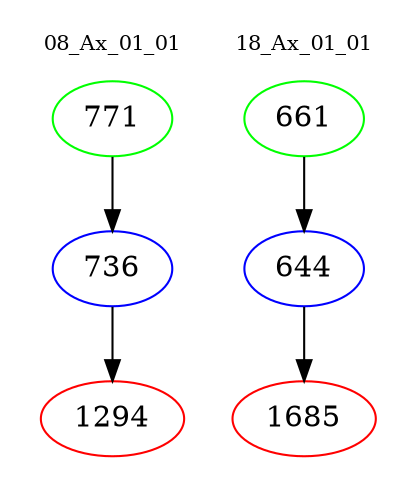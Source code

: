 digraph{
subgraph cluster_0 {
color = white
label = "08_Ax_01_01";
fontsize=10;
T0_771 [label="771", color="green"]
T0_771 -> T0_736 [color="black"]
T0_736 [label="736", color="blue"]
T0_736 -> T0_1294 [color="black"]
T0_1294 [label="1294", color="red"]
}
subgraph cluster_1 {
color = white
label = "18_Ax_01_01";
fontsize=10;
T1_661 [label="661", color="green"]
T1_661 -> T1_644 [color="black"]
T1_644 [label="644", color="blue"]
T1_644 -> T1_1685 [color="black"]
T1_1685 [label="1685", color="red"]
}
}
